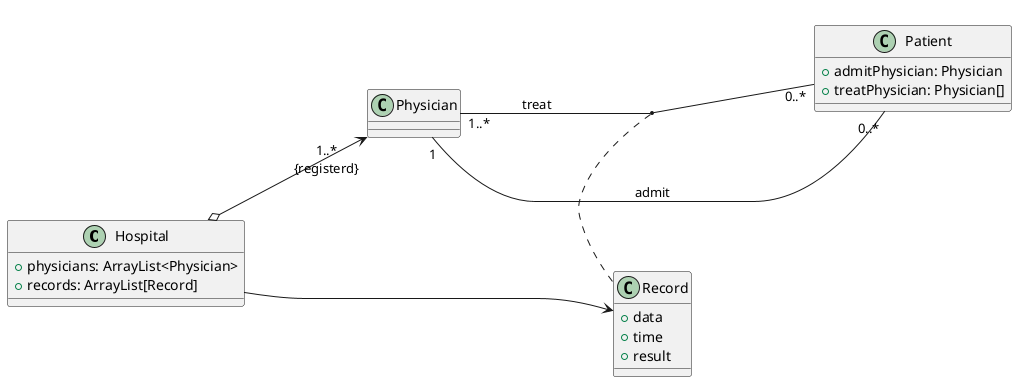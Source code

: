 @startuml step6
left to right direction
class Hospital{
    + physicians: ArrayList<Physician>
    + records: ArrayList[Record]
}
class Physician

Hospital o---> "1..*\n{registerd}" Physician

class Patient{
    + admitPhysician: Physician
    + treatPhysician: Physician[]
}
Physician "1" --- "0..*" Patient : admit
Physician -[hidden]- Patient
Physician -[hidden]- Patient
Physician "1..*" --- "0..*" Patient : treat

(Physician, Patient) . Record
class Record{
    + data
    + time
    + result
}
Hospital --> Record


@enduml